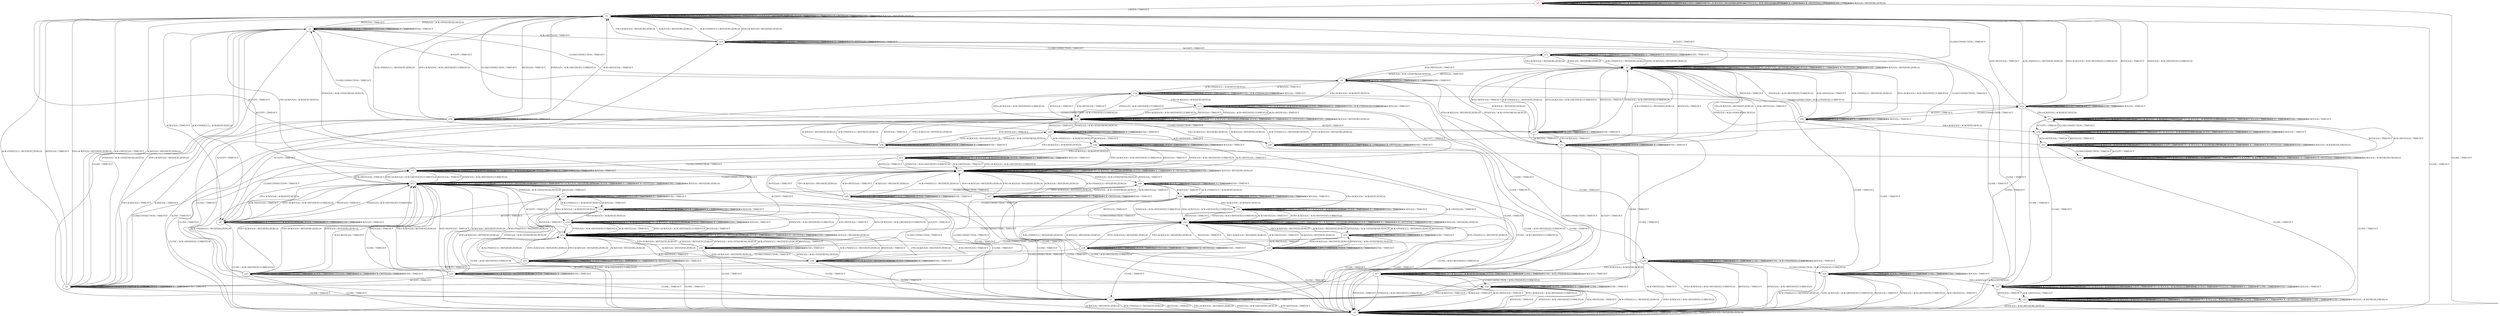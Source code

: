 digraph G {
label=""
s0  [color="red"]
s1
s2
s3
s4
s5
s6
s7
s8
s9
s10
s11
s12
s13
s14
s15
s16
s17
s18
s19
s20
s21
s22
s23
s24
s25
s26
s27
s28
s29
s30
s31
s32
s33
s34
s35
s36
s37
s38
s39
s40
s41
s42
s43
s44
s45
s46
s47
s48
s49
s50
s51
s52
s53
s54
s0  [label="s0"];
s0 -> s0 [label="CLOSECONNECTION / TIMEOUT"]
s0 -> s0 [label="ACK+PSH(V,V,1) / RST(ZERO,ZERO,0)"]
s0 -> s0 [label="SYN+ACK(V,V,0) / RST(ZERO,ZERO,0)"]
s0 -> s0 [label="RST(V,V,0) / TIMEOUT"]
s0 -> s0 [label="ACCEPT / TIMEOUT"]
s0 -> s0 [label="FIN+ACK(V,V,0) / RST(ZERO,ZERO,0)"]
s0 -> s1 [label="LISTEN / TIMEOUT"]
s0 -> s0 [label="SYN(V,V,0) / ACK+RST(ZERO,NEXT,0)"]
s0 -> s0 [label="RCV / TIMEOUT"]
s0 -> s0 [label="ACK+RST(V,V,0) / TIMEOUT"]
s0 -> s2 [label="CLOSE / TIMEOUT"]
s0 -> s0 [label="SEND / TIMEOUT"]
s0 -> s0 [label="ACK(V,V,0) / RST(ZERO,ZERO,0)"]
s1  [label="s1"];
s1 -> s1 [label="CLOSECONNECTION / TIMEOUT"]
s1 -> s1 [label="ACK+PSH(V,V,1) / RST(ZERO,ZERO,0)"]
s1 -> s1 [label="SYN+ACK(V,V,0) / RST(ZERO,ZERO,0)"]
s1 -> s1 [label="RST(V,V,0) / TIMEOUT"]
s1 -> s4 [label="ACCEPT / TIMEOUT"]
s1 -> s1 [label="FIN+ACK(V,V,0) / RST(ZERO,ZERO,0)"]
s1 -> s1 [label="LISTEN / TIMEOUT"]
s1 -> s3 [label="SYN(V,V,0) / ACK+SYN(FRESH,NEXT,0)"]
s1 -> s1 [label="RCV / TIMEOUT"]
s1 -> s1 [label="ACK+RST(V,V,0) / TIMEOUT"]
s1 -> s2 [label="CLOSE / TIMEOUT"]
s1 -> s1 [label="SEND / TIMEOUT"]
s1 -> s1 [label="ACK(V,V,0) / RST(ZERO,ZERO,0)"]
s2  [label="s2"];
s2 -> s2 [label="CLOSECONNECTION / TIMEOUT"]
s2 -> s2 [label="ACK+PSH(V,V,1) / RST(ZERO,ZERO,0)"]
s2 -> s2 [label="SYN+ACK(V,V,0) / RST(ZERO,ZERO,0)"]
s2 -> s2 [label="RST(V,V,0) / TIMEOUT"]
s2 -> s2 [label="ACCEPT / TIMEOUT"]
s2 -> s2 [label="FIN+ACK(V,V,0) / RST(ZERO,ZERO,0)"]
s2 -> s2 [label="LISTEN / TIMEOUT"]
s2 -> s2 [label="SYN(V,V,0) / ACK+RST(ZERO,NEXT,0)"]
s2 -> s2 [label="RCV / TIMEOUT"]
s2 -> s2 [label="ACK+RST(V,V,0) / TIMEOUT"]
s2 -> s2 [label="CLOSE / TIMEOUT"]
s2 -> s2 [label="SEND / TIMEOUT"]
s2 -> s2 [label="ACK(V,V,0) / RST(ZERO,ZERO,0)"]
s3  [label="s3"];
s3 -> s3 [label="CLOSECONNECTION / TIMEOUT"]
s3 -> s8 [label="ACK+PSH(V,V,1) / ACK(NEXT,NEXT,0)"]
s3 -> s6 [label="SYN+ACK(V,V,0) / RST(NEXT,ZERO,0)"]
s3 -> s1 [label="RST(V,V,0) / TIMEOUT"]
s3 -> s9 [label="ACCEPT / TIMEOUT"]
s3 -> s7 [label="FIN+ACK(V,V,0) / ACK(NEXT,NEXT,0)"]
s3 -> s3 [label="LISTEN / TIMEOUT"]
s3 -> s3 [label="SYN(V,V,0) / TIMEOUT"]
s3 -> s3 [label="RCV / TIMEOUT"]
s3 -> s10 [label="ACK+RST(V,V,0) / TIMEOUT"]
s3 -> s5 [label="CLOSE / TIMEOUT"]
s3 -> s3 [label="SEND / TIMEOUT"]
s3 -> s8 [label="ACK(V,V,0) / TIMEOUT"]
s4  [label="s4"];
s4 -> s1 [label="CLOSECONNECTION / TIMEOUT"]
s4 -> s4 [label="ACK+PSH(V,V,1) / RST(ZERO,ZERO,0)"]
s4 -> s4 [label="SYN+ACK(V,V,0) / RST(ZERO,ZERO,0)"]
s4 -> s4 [label="RST(V,V,0) / TIMEOUT"]
s4 -> s4 [label="ACCEPT / TIMEOUT"]
s4 -> s4 [label="FIN+ACK(V,V,0) / RST(ZERO,ZERO,0)"]
s4 -> s4 [label="LISTEN / TIMEOUT"]
s4 -> s9 [label="SYN(V,V,0) / ACK+SYN(FRESH,NEXT,0)"]
s4 -> s4 [label="RCV / TIMEOUT"]
s4 -> s4 [label="ACK+RST(V,V,0) / TIMEOUT"]
s4 -> s2 [label="CLOSE / TIMEOUT"]
s4 -> s4 [label="SEND / TIMEOUT"]
s4 -> s4 [label="ACK(V,V,0) / RST(ZERO,ZERO,0)"]
s5  [label="s5"];
s5 -> s5 [label="CLOSECONNECTION / TIMEOUT"]
s5 -> s2 [label="ACK+PSH(V,V,1) / RST(NEXT,ZERO,0)"]
s5 -> s5 [label="SYN+ACK(V,V,0) / RST(NEXT,ZERO,0)"]
s5 -> s2 [label="RST(V,V,0) / TIMEOUT"]
s5 -> s5 [label="ACCEPT / TIMEOUT"]
s5 -> s2 [label="FIN+ACK(V,V,0) / RST(NEXT,ZERO,0)"]
s5 -> s5 [label="LISTEN / TIMEOUT"]
s5 -> s2 [label="SYN(V,V,0) / ACK+RST(ZERO,NEXT,0)"]
s5 -> s5 [label="RCV / TIMEOUT"]
s5 -> s2 [label="ACK+RST(V,V,0) / TIMEOUT"]
s5 -> s5 [label="CLOSE / TIMEOUT"]
s5 -> s5 [label="SEND / TIMEOUT"]
s5 -> s2 [label="ACK(V,V,0) / RST(NEXT,ZERO,0)"]
s6  [label="s6"];
s6 -> s6 [label="CLOSECONNECTION / TIMEOUT"]
s6 -> s1 [label="ACK+PSH(V,V,1) / RST(NEXT,ZERO,0)"]
s6 -> s6 [label="SYN+ACK(V,V,0) / RST(NEXT,ZERO,0)"]
s6 -> s1 [label="RST(V,V,0) / TIMEOUT"]
s6 -> s11 [label="ACCEPT / TIMEOUT"]
s6 -> s1 [label="FIN+ACK(V,V,0) / RST(NEXT,ZERO,0)"]
s6 -> s6 [label="LISTEN / TIMEOUT"]
s6 -> s3 [label="SYN(V,V,0) / ACK+SYN(FRESH,NEXT,0)"]
s6 -> s6 [label="RCV / TIMEOUT"]
s6 -> s1 [label="ACK+RST(V,V,0) / TIMEOUT"]
s6 -> s5 [label="CLOSE / TIMEOUT"]
s6 -> s6 [label="SEND / TIMEOUT"]
s6 -> s1 [label="ACK(V,V,0) / RST(NEXT,ZERO,0)"]
s7  [label="s7"];
s7 -> s7 [label="CLOSECONNECTION / TIMEOUT"]
s7 -> s7 [label="ACK+PSH(V,V,1) / ACK(NEXT,NEXT,0)"]
s7 -> s12 [label="SYN+ACK(V,V,0) / ACK+RST(NEXT,CURRENT,0)"]
s7 -> s12 [label="RST(V,V,0) / TIMEOUT"]
s7 -> s13 [label="ACCEPT / TIMEOUT"]
s7 -> s7 [label="FIN+ACK(V,V,0) / ACK(NEXT,NEXT,0)"]
s7 -> s7 [label="LISTEN / TIMEOUT"]
s7 -> s12 [label="SYN(V,V,0) / ACK+RST(NEXT,CURRENT,0)"]
s7 -> s7 [label="RCV / TIMEOUT"]
s7 -> s12 [label="ACK+RST(V,V,0) / TIMEOUT"]
s7 -> s2 [label="CLOSE / ACK+RST(NEXT,CURRENT,0)"]
s7 -> s7 [label="SEND / TIMEOUT"]
s7 -> s7 [label="ACK(V,V,0) / TIMEOUT"]
s8  [label="s8"];
s8 -> s8 [label="CLOSECONNECTION / TIMEOUT"]
s8 -> s8 [label="ACK+PSH(V,V,1) / ACK(NEXT,NEXT,0)"]
s8 -> s12 [label="SYN+ACK(V,V,0) / ACK+RST(NEXT,CURRENT,0)"]
s8 -> s12 [label="RST(V,V,0) / TIMEOUT"]
s8 -> s14 [label="ACCEPT / TIMEOUT"]
s8 -> s7 [label="FIN+ACK(V,V,0) / ACK(NEXT,NEXT,0)"]
s8 -> s8 [label="LISTEN / TIMEOUT"]
s8 -> s12 [label="SYN(V,V,0) / ACK+RST(NEXT,CURRENT,0)"]
s8 -> s8 [label="RCV / TIMEOUT"]
s8 -> s12 [label="ACK+RST(V,V,0) / TIMEOUT"]
s8 -> s2 [label="CLOSE / ACK+RST(NEXT,CURRENT,0)"]
s8 -> s8 [label="SEND / TIMEOUT"]
s8 -> s8 [label="ACK(V,V,0) / TIMEOUT"]
s9  [label="s9"];
s9 -> s3 [label="CLOSECONNECTION / TIMEOUT"]
s9 -> s14 [label="ACK+PSH(V,V,1) / ACK(NEXT,NEXT,0)"]
s9 -> s11 [label="SYN+ACK(V,V,0) / RST(NEXT,ZERO,0)"]
s9 -> s4 [label="RST(V,V,0) / TIMEOUT"]
s9 -> s9 [label="ACCEPT / TIMEOUT"]
s9 -> s13 [label="FIN+ACK(V,V,0) / ACK(NEXT,NEXT,0)"]
s9 -> s9 [label="LISTEN / TIMEOUT"]
s9 -> s9 [label="SYN(V,V,0) / TIMEOUT"]
s9 -> s9 [label="RCV / TIMEOUT"]
s9 -> s15 [label="ACK+RST(V,V,0) / TIMEOUT"]
s9 -> s5 [label="CLOSE / TIMEOUT"]
s9 -> s9 [label="SEND / TIMEOUT"]
s9 -> s14 [label="ACK(V,V,0) / TIMEOUT"]
s10  [label="s10"];
s10 -> s10 [label="CLOSECONNECTION / TIMEOUT"]
s10 -> s1 [label="ACK+PSH(V,V,1) / RST(ZERO,ZERO,0)"]
s10 -> s1 [label="SYN+ACK(V,V,0) / RST(ZERO,ZERO,0)"]
s10 -> s10 [label="RST(V,V,0) / TIMEOUT"]
s10 -> s15 [label="ACCEPT / TIMEOUT"]
s10 -> s1 [label="FIN+ACK(V,V,0) / RST(ZERO,ZERO,0)"]
s10 -> s10 [label="LISTEN / TIMEOUT"]
s10 -> s10 [label="SYN(V,V,0) / TIMEOUT"]
s10 -> s10 [label="RCV / TIMEOUT"]
s10 -> s10 [label="ACK+RST(V,V,0) / TIMEOUT"]
s10 -> s2 [label="CLOSE / TIMEOUT"]
s10 -> s10 [label="SEND / TIMEOUT"]
s10 -> s1 [label="ACK(V,V,0) / RST(ZERO,ZERO,0)"]
s11  [label="s11"];
s11 -> s6 [label="CLOSECONNECTION / TIMEOUT"]
s11 -> s4 [label="ACK+PSH(V,V,1) / RST(NEXT,ZERO,0)"]
s11 -> s11 [label="SYN+ACK(V,V,0) / RST(NEXT,ZERO,0)"]
s11 -> s4 [label="RST(V,V,0) / TIMEOUT"]
s11 -> s11 [label="ACCEPT / TIMEOUT"]
s11 -> s4 [label="FIN+ACK(V,V,0) / RST(NEXT,ZERO,0)"]
s11 -> s11 [label="LISTEN / TIMEOUT"]
s11 -> s9 [label="SYN(V,V,0) / ACK+SYN(FRESH,NEXT,0)"]
s11 -> s11 [label="RCV / TIMEOUT"]
s11 -> s4 [label="ACK+RST(V,V,0) / TIMEOUT"]
s11 -> s5 [label="CLOSE / TIMEOUT"]
s11 -> s11 [label="SEND / TIMEOUT"]
s11 -> s4 [label="ACK(V,V,0) / RST(NEXT,ZERO,0)"]
s12  [label="s12"];
s12 -> s12 [label="CLOSECONNECTION / TIMEOUT"]
s12 -> s12 [label="ACK+PSH(V,V,1) / RST(ZERO,ZERO,0)"]
s12 -> s12 [label="SYN+ACK(V,V,0) / RST(ZERO,ZERO,0)"]
s12 -> s12 [label="RST(V,V,0) / TIMEOUT"]
s12 -> s1 [label="ACCEPT / TIMEOUT"]
s12 -> s12 [label="FIN+ACK(V,V,0) / RST(ZERO,ZERO,0)"]
s12 -> s12 [label="LISTEN / TIMEOUT"]
s12 -> s16 [label="SYN(V,V,0) / ACK+SYN(FRESH,NEXT,0)"]
s12 -> s12 [label="RCV / TIMEOUT"]
s12 -> s12 [label="ACK+RST(V,V,0) / TIMEOUT"]
s12 -> s2 [label="CLOSE / TIMEOUT"]
s12 -> s12 [label="SEND / TIMEOUT"]
s12 -> s12 [label="ACK(V,V,0) / RST(ZERO,ZERO,0)"]
s13  [label="s13"];
s13 -> s18 [label="CLOSECONNECTION / ACK+FIN(NEXT,CURRENT,0)"]
s13 -> s13 [label="ACK+PSH(V,V,1) / ACK(NEXT,NEXT,0)"]
s13 -> s19 [label="SYN+ACK(V,V,0) / ACK+RST(NEXT,CURRENT,0)"]
s13 -> s19 [label="RST(V,V,0) / TIMEOUT"]
s13 -> s13 [label="ACCEPT / TIMEOUT"]
s13 -> s13 [label="FIN+ACK(V,V,0) / ACK(NEXT,NEXT,0)"]
s13 -> s13 [label="LISTEN / TIMEOUT"]
s13 -> s19 [label="SYN(V,V,0) / ACK+RST(NEXT,CURRENT,0)"]
s13 -> s13 [label="RCV / TIMEOUT"]
s13 -> s19 [label="ACK+RST(V,V,0) / TIMEOUT"]
s13 -> s17 [label="CLOSE / TIMEOUT"]
s13 -> s13 [label="SEND / ACK+PSH(NEXT,CURRENT,1)"]
s13 -> s13 [label="ACK(V,V,0) / TIMEOUT"]
s14  [label="s14"];
s14 -> s21 [label="CLOSECONNECTION / ACK+FIN(NEXT,CURRENT,0)"]
s14 -> s14 [label="ACK+PSH(V,V,1) / ACK(NEXT,NEXT,0)"]
s14 -> s19 [label="SYN+ACK(V,V,0) / ACK+RST(NEXT,CURRENT,0)"]
s14 -> s19 [label="RST(V,V,0) / TIMEOUT"]
s14 -> s14 [label="ACCEPT / TIMEOUT"]
s14 -> s13 [label="FIN+ACK(V,V,0) / ACK(NEXT,NEXT,0)"]
s14 -> s14 [label="LISTEN / TIMEOUT"]
s14 -> s19 [label="SYN(V,V,0) / ACK+RST(NEXT,CURRENT,0)"]
s14 -> s14 [label="RCV / TIMEOUT"]
s14 -> s19 [label="ACK+RST(V,V,0) / TIMEOUT"]
s14 -> s20 [label="CLOSE / TIMEOUT"]
s14 -> s14 [label="SEND / ACK+PSH(NEXT,CURRENT,1)"]
s14 -> s14 [label="ACK(V,V,0) / TIMEOUT"]
s15  [label="s15"];
s15 -> s10 [label="CLOSECONNECTION / TIMEOUT"]
s15 -> s4 [label="ACK+PSH(V,V,1) / RST(ZERO,ZERO,0)"]
s15 -> s4 [label="SYN+ACK(V,V,0) / RST(ZERO,ZERO,0)"]
s15 -> s15 [label="RST(V,V,0) / TIMEOUT"]
s15 -> s15 [label="ACCEPT / TIMEOUT"]
s15 -> s4 [label="FIN+ACK(V,V,0) / RST(ZERO,ZERO,0)"]
s15 -> s15 [label="LISTEN / TIMEOUT"]
s15 -> s15 [label="SYN(V,V,0) / TIMEOUT"]
s15 -> s15 [label="RCV / TIMEOUT"]
s15 -> s15 [label="ACK+RST(V,V,0) / TIMEOUT"]
s15 -> s2 [label="CLOSE / TIMEOUT"]
s15 -> s15 [label="SEND / TIMEOUT"]
s15 -> s4 [label="ACK(V,V,0) / RST(ZERO,ZERO,0)"]
s16  [label="s16"];
s16 -> s16 [label="CLOSECONNECTION / TIMEOUT"]
s16 -> s23 [label="ACK+PSH(V,V,1) / ACK(NEXT,NEXT,0)"]
s16 -> s22 [label="SYN+ACK(V,V,0) / RST(NEXT,ZERO,0)"]
s16 -> s12 [label="RST(V,V,0) / TIMEOUT"]
s16 -> s3 [label="ACCEPT / TIMEOUT"]
s16 -> s24 [label="FIN+ACK(V,V,0) / ACK(NEXT,NEXT,0)"]
s16 -> s16 [label="LISTEN / TIMEOUT"]
s16 -> s16 [label="SYN(V,V,0) / TIMEOUT"]
s16 -> s16 [label="RCV / TIMEOUT"]
s16 -> s25 [label="ACK+RST(V,V,0) / TIMEOUT"]
s16 -> s5 [label="CLOSE / TIMEOUT"]
s16 -> s16 [label="SEND / TIMEOUT"]
s16 -> s23 [label="ACK(V,V,0) / TIMEOUT"]
s17  [label="s17"];
s17 -> s26 [label="CLOSECONNECTION / ACK+FIN(NEXT,CURRENT,0)"]
s17 -> s17 [label="ACK+PSH(V,V,1) / ACK(NEXT,NEXT,0)"]
s17 -> s2 [label="SYN+ACK(V,V,0) / ACK+RST(NEXT,CURRENT,0)"]
s17 -> s2 [label="RST(V,V,0) / TIMEOUT"]
s17 -> s17 [label="ACCEPT / TIMEOUT"]
s17 -> s17 [label="FIN+ACK(V,V,0) / ACK(NEXT,NEXT,0)"]
s17 -> s17 [label="LISTEN / TIMEOUT"]
s17 -> s2 [label="SYN(V,V,0) / ACK+RST(NEXT,CURRENT,0)"]
s17 -> s17 [label="RCV / TIMEOUT"]
s17 -> s2 [label="ACK+RST(V,V,0) / TIMEOUT"]
s17 -> s17 [label="CLOSE / TIMEOUT"]
s17 -> s17 [label="SEND / ACK+PSH(NEXT,CURRENT,1)"]
s17 -> s17 [label="ACK(V,V,0) / TIMEOUT"]
s18  [label="s18"];
s18 -> s18 [label="CLOSECONNECTION / TIMEOUT"]
s18 -> s1 [label="ACK+PSH(V,V,1) / RST(NEXT,ZERO,0)"]
s18 -> s1 [label="SYN+ACK(V,V,0) / ACK+RST(NEXT,CURRENT,0)"]
s18 -> s1 [label="RST(V,V,0) / TIMEOUT"]
s18 -> s27 [label="ACCEPT / TIMEOUT"]
s18 -> s6 [label="FIN+ACK(V,V,0) / TIMEOUT"]
s18 -> s18 [label="LISTEN / TIMEOUT"]
s18 -> s1 [label="SYN(V,V,0) / ACK+RST(NEXT,CURRENT,0)"]
s18 -> s18 [label="RCV / TIMEOUT"]
s18 -> s1 [label="ACK+RST(V,V,0) / TIMEOUT"]
s18 -> s26 [label="CLOSE / TIMEOUT"]
s18 -> s18 [label="SEND / TIMEOUT"]
s18 -> s6 [label="ACK(V,V,0) / TIMEOUT"]
s19  [label="s19"];
s19 -> s1 [label="CLOSECONNECTION / TIMEOUT"]
s19 -> s19 [label="ACK+PSH(V,V,1) / RST(ZERO,ZERO,0)"]
s19 -> s19 [label="SYN+ACK(V,V,0) / RST(ZERO,ZERO,0)"]
s19 -> s19 [label="RST(V,V,0) / TIMEOUT"]
s19 -> s19 [label="ACCEPT / TIMEOUT"]
s19 -> s19 [label="FIN+ACK(V,V,0) / RST(ZERO,ZERO,0)"]
s19 -> s19 [label="LISTEN / TIMEOUT"]
s19 -> s28 [label="SYN(V,V,0) / ACK+SYN(FRESH,NEXT,0)"]
s19 -> s19 [label="RCV / TIMEOUT"]
s19 -> s19 [label="ACK+RST(V,V,0) / TIMEOUT"]
s19 -> s2 [label="CLOSE / TIMEOUT"]
s19 -> s19 [label="SEND / TIMEOUT"]
s19 -> s19 [label="ACK(V,V,0) / RST(ZERO,ZERO,0)"]
s20  [label="s20"];
s20 -> s29 [label="CLOSECONNECTION / ACK+FIN(NEXT,CURRENT,0)"]
s20 -> s20 [label="ACK+PSH(V,V,1) / ACK(NEXT,NEXT,0)"]
s20 -> s2 [label="SYN+ACK(V,V,0) / ACK+RST(NEXT,CURRENT,0)"]
s20 -> s2 [label="RST(V,V,0) / TIMEOUT"]
s20 -> s20 [label="ACCEPT / TIMEOUT"]
s20 -> s17 [label="FIN+ACK(V,V,0) / ACK(NEXT,NEXT,0)"]
s20 -> s20 [label="LISTEN / TIMEOUT"]
s20 -> s2 [label="SYN(V,V,0) / ACK+RST(NEXT,CURRENT,0)"]
s20 -> s20 [label="RCV / TIMEOUT"]
s20 -> s2 [label="ACK+RST(V,V,0) / TIMEOUT"]
s20 -> s20 [label="CLOSE / TIMEOUT"]
s20 -> s20 [label="SEND / ACK+PSH(NEXT,CURRENT,1)"]
s20 -> s20 [label="ACK(V,V,0) / TIMEOUT"]
s21  [label="s21"];
s21 -> s21 [label="CLOSECONNECTION / TIMEOUT"]
s21 -> s1 [label="ACK+PSH(V,V,1) / RST(NEXT,ZERO,0)"]
s21 -> s1 [label="SYN+ACK(V,V,0) / ACK+RST(NEXT,CURRENT,0)"]
s21 -> s1 [label="RST(V,V,0) / TIMEOUT"]
s21 -> s30 [label="ACCEPT / TIMEOUT"]
s21 -> s31 [label="FIN+ACK(V,V,0) / ACK(NEXT,NEXT,0)"]
s21 -> s21 [label="LISTEN / TIMEOUT"]
s21 -> s1 [label="SYN(V,V,0) / ACK+RST(NEXT,CURRENT,0)"]
s21 -> s21 [label="RCV / TIMEOUT"]
s21 -> s1 [label="ACK+RST(V,V,0) / TIMEOUT"]
s21 -> s29 [label="CLOSE / TIMEOUT"]
s21 -> s21 [label="SEND / TIMEOUT"]
s21 -> s21 [label="ACK(V,V,0) / TIMEOUT"]
s22  [label="s22"];
s22 -> s22 [label="CLOSECONNECTION / TIMEOUT"]
s22 -> s12 [label="ACK+PSH(V,V,1) / RST(NEXT,ZERO,0)"]
s22 -> s22 [label="SYN+ACK(V,V,0) / RST(NEXT,ZERO,0)"]
s22 -> s12 [label="RST(V,V,0) / TIMEOUT"]
s22 -> s6 [label="ACCEPT / TIMEOUT"]
s22 -> s12 [label="FIN+ACK(V,V,0) / RST(NEXT,ZERO,0)"]
s22 -> s22 [label="LISTEN / TIMEOUT"]
s22 -> s16 [label="SYN(V,V,0) / ACK+SYN(FRESH,NEXT,0)"]
s22 -> s22 [label="RCV / TIMEOUT"]
s22 -> s12 [label="ACK+RST(V,V,0) / TIMEOUT"]
s22 -> s5 [label="CLOSE / TIMEOUT"]
s22 -> s22 [label="SEND / TIMEOUT"]
s22 -> s12 [label="ACK(V,V,0) / RST(NEXT,ZERO,0)"]
s23  [label="s23"];
s23 -> s23 [label="CLOSECONNECTION / TIMEOUT"]
s23 -> s23 [label="ACK+PSH(V,V,1) / ACK(NEXT,NEXT,0)"]
s23 -> s32 [label="SYN+ACK(V,V,0) / ACK+RST(NEXT,CURRENT,0)"]
s23 -> s32 [label="RST(V,V,0) / TIMEOUT"]
s23 -> s8 [label="ACCEPT / TIMEOUT"]
s23 -> s24 [label="FIN+ACK(V,V,0) / ACK(NEXT,NEXT,0)"]
s23 -> s23 [label="LISTEN / TIMEOUT"]
s23 -> s32 [label="SYN(V,V,0) / ACK+RST(NEXT,CURRENT,0)"]
s23 -> s23 [label="RCV / TIMEOUT"]
s23 -> s32 [label="ACK+RST(V,V,0) / TIMEOUT"]
s23 -> s2 [label="CLOSE / ACK+RST(NEXT,CURRENT,0)"]
s23 -> s23 [label="SEND / TIMEOUT"]
s23 -> s23 [label="ACK(V,V,0) / TIMEOUT"]
s24  [label="s24"];
s24 -> s24 [label="CLOSECONNECTION / TIMEOUT"]
s24 -> s24 [label="ACK+PSH(V,V,1) / ACK(NEXT,NEXT,0)"]
s24 -> s32 [label="SYN+ACK(V,V,0) / ACK+RST(NEXT,CURRENT,0)"]
s24 -> s32 [label="RST(V,V,0) / TIMEOUT"]
s24 -> s7 [label="ACCEPT / TIMEOUT"]
s24 -> s24 [label="FIN+ACK(V,V,0) / ACK(NEXT,NEXT,0)"]
s24 -> s24 [label="LISTEN / TIMEOUT"]
s24 -> s32 [label="SYN(V,V,0) / ACK+RST(NEXT,CURRENT,0)"]
s24 -> s24 [label="RCV / TIMEOUT"]
s24 -> s32 [label="ACK+RST(V,V,0) / TIMEOUT"]
s24 -> s2 [label="CLOSE / ACK+RST(NEXT,CURRENT,0)"]
s24 -> s24 [label="SEND / TIMEOUT"]
s24 -> s24 [label="ACK(V,V,0) / TIMEOUT"]
s25  [label="s25"];
s25 -> s25 [label="CLOSECONNECTION / TIMEOUT"]
s25 -> s12 [label="ACK+PSH(V,V,1) / RST(ZERO,ZERO,0)"]
s25 -> s12 [label="SYN+ACK(V,V,0) / RST(ZERO,ZERO,0)"]
s25 -> s25 [label="RST(V,V,0) / TIMEOUT"]
s25 -> s10 [label="ACCEPT / TIMEOUT"]
s25 -> s12 [label="FIN+ACK(V,V,0) / RST(ZERO,ZERO,0)"]
s25 -> s25 [label="LISTEN / TIMEOUT"]
s25 -> s25 [label="SYN(V,V,0) / TIMEOUT"]
s25 -> s25 [label="RCV / TIMEOUT"]
s25 -> s25 [label="ACK+RST(V,V,0) / TIMEOUT"]
s25 -> s2 [label="CLOSE / TIMEOUT"]
s25 -> s25 [label="SEND / TIMEOUT"]
s25 -> s12 [label="ACK(V,V,0) / RST(ZERO,ZERO,0)"]
s26  [label="s26"];
s26 -> s26 [label="CLOSECONNECTION / TIMEOUT"]
s26 -> s2 [label="ACK+PSH(V,V,1) / RST(NEXT,ZERO,0)"]
s26 -> s2 [label="SYN+ACK(V,V,0) / ACK+RST(NEXT,CURRENT,0)"]
s26 -> s2 [label="RST(V,V,0) / TIMEOUT"]
s26 -> s26 [label="ACCEPT / TIMEOUT"]
s26 -> s5 [label="FIN+ACK(V,V,0) / TIMEOUT"]
s26 -> s26 [label="LISTEN / TIMEOUT"]
s26 -> s2 [label="SYN(V,V,0) / ACK+RST(NEXT,CURRENT,0)"]
s26 -> s26 [label="RCV / TIMEOUT"]
s26 -> s2 [label="ACK+RST(V,V,0) / TIMEOUT"]
s26 -> s26 [label="CLOSE / TIMEOUT"]
s26 -> s26 [label="SEND / TIMEOUT"]
s26 -> s5 [label="ACK(V,V,0) / TIMEOUT"]
s27  [label="s27"];
s27 -> s18 [label="CLOSECONNECTION / TIMEOUT"]
s27 -> s4 [label="ACK+PSH(V,V,1) / RST(NEXT,ZERO,0)"]
s27 -> s4 [label="SYN+ACK(V,V,0) / ACK+RST(NEXT,CURRENT,0)"]
s27 -> s4 [label="RST(V,V,0) / TIMEOUT"]
s27 -> s27 [label="ACCEPT / TIMEOUT"]
s27 -> s11 [label="FIN+ACK(V,V,0) / TIMEOUT"]
s27 -> s27 [label="LISTEN / TIMEOUT"]
s27 -> s4 [label="SYN(V,V,0) / ACK+RST(NEXT,CURRENT,0)"]
s27 -> s27 [label="RCV / TIMEOUT"]
s27 -> s4 [label="ACK+RST(V,V,0) / TIMEOUT"]
s27 -> s26 [label="CLOSE / TIMEOUT"]
s27 -> s27 [label="SEND / TIMEOUT"]
s27 -> s11 [label="ACK(V,V,0) / TIMEOUT"]
s28  [label="s28"];
s28 -> s3 [label="CLOSECONNECTION / TIMEOUT"]
s28 -> s34 [label="ACK+PSH(V,V,1) / ACK(NEXT,NEXT,0)"]
s28 -> s36 [label="SYN+ACK(V,V,0) / RST(NEXT,ZERO,0)"]
s28 -> s19 [label="RST(V,V,0) / TIMEOUT"]
s28 -> s28 [label="ACCEPT / TIMEOUT"]
s28 -> s33 [label="FIN+ACK(V,V,0) / ACK(NEXT,NEXT,0)"]
s28 -> s28 [label="LISTEN / TIMEOUT"]
s28 -> s28 [label="SYN(V,V,0) / TIMEOUT"]
s28 -> s28 [label="RCV / TIMEOUT"]
s28 -> s35 [label="ACK+RST(V,V,0) / TIMEOUT"]
s28 -> s5 [label="CLOSE / TIMEOUT"]
s28 -> s28 [label="SEND / TIMEOUT"]
s28 -> s34 [label="ACK(V,V,0) / TIMEOUT"]
s29  [label="s29"];
s29 -> s29 [label="CLOSECONNECTION / TIMEOUT"]
s29 -> s2 [label="ACK+PSH(V,V,1) / RST(NEXT,ZERO,0)"]
s29 -> s2 [label="SYN+ACK(V,V,0) / ACK+RST(NEXT,CURRENT,0)"]
s29 -> s2 [label="RST(V,V,0) / TIMEOUT"]
s29 -> s29 [label="ACCEPT / TIMEOUT"]
s29 -> s37 [label="FIN+ACK(V,V,0) / ACK(NEXT,NEXT,0)"]
s29 -> s29 [label="LISTEN / TIMEOUT"]
s29 -> s2 [label="SYN(V,V,0) / ACK+RST(NEXT,CURRENT,0)"]
s29 -> s29 [label="RCV / TIMEOUT"]
s29 -> s2 [label="ACK+RST(V,V,0) / TIMEOUT"]
s29 -> s29 [label="CLOSE / TIMEOUT"]
s29 -> s29 [label="SEND / TIMEOUT"]
s29 -> s29 [label="ACK(V,V,0) / TIMEOUT"]
s30  [label="s30"];
s30 -> s21 [label="CLOSECONNECTION / TIMEOUT"]
s30 -> s4 [label="ACK+PSH(V,V,1) / RST(NEXT,ZERO,0)"]
s30 -> s4 [label="SYN+ACK(V,V,0) / ACK+RST(NEXT,CURRENT,0)"]
s30 -> s4 [label="RST(V,V,0) / TIMEOUT"]
s30 -> s30 [label="ACCEPT / TIMEOUT"]
s30 -> s38 [label="FIN+ACK(V,V,0) / ACK(NEXT,NEXT,0)"]
s30 -> s30 [label="LISTEN / TIMEOUT"]
s30 -> s4 [label="SYN(V,V,0) / ACK+RST(NEXT,CURRENT,0)"]
s30 -> s30 [label="RCV / TIMEOUT"]
s30 -> s4 [label="ACK+RST(V,V,0) / TIMEOUT"]
s30 -> s29 [label="CLOSE / TIMEOUT"]
s30 -> s30 [label="SEND / TIMEOUT"]
s30 -> s30 [label="ACK(V,V,0) / TIMEOUT"]
s31  [label="s31"];
s31 -> s31 [label="CLOSECONNECTION / TIMEOUT"]
s31 -> s31 [label="ACK+PSH(V,V,1) / ACK(NEXT,CURRENT,0)"]
s31 -> s31 [label="SYN+ACK(V,V,0) / ACK(NEXT,CURRENT,0)"]
s31 -> s39 [label="RST(V,V,0) / TIMEOUT"]
s31 -> s38 [label="ACCEPT / TIMEOUT"]
s31 -> s31 [label="FIN+ACK(V,V,0) / ACK(NEXT,CURRENT,0)"]
s31 -> s31 [label="LISTEN / TIMEOUT"]
s31 -> s31 [label="SYN(V,V,0) / TIMEOUT"]
s31 -> s31 [label="RCV / TIMEOUT"]
s31 -> s39 [label="ACK+RST(V,V,0) / TIMEOUT"]
s31 -> s37 [label="CLOSE / TIMEOUT"]
s31 -> s31 [label="SEND / TIMEOUT"]
s31 -> s31 [label="ACK(V,V,0) / TIMEOUT"]
s32  [label="s32"];
s32 -> s32 [label="CLOSECONNECTION / TIMEOUT"]
s32 -> s32 [label="ACK+PSH(V,V,1) / RST(ZERO,ZERO,0)"]
s32 -> s32 [label="SYN+ACK(V,V,0) / RST(ZERO,ZERO,0)"]
s32 -> s32 [label="RST(V,V,0) / TIMEOUT"]
s32 -> s12 [label="ACCEPT / TIMEOUT"]
s32 -> s32 [label="FIN+ACK(V,V,0) / RST(ZERO,ZERO,0)"]
s32 -> s32 [label="LISTEN / TIMEOUT"]
s32 -> s40 [label="SYN(V,V,0) / ACK+SYN(FRESH,NEXT,0)"]
s32 -> s32 [label="RCV / TIMEOUT"]
s32 -> s32 [label="ACK+RST(V,V,0) / TIMEOUT"]
s32 -> s2 [label="CLOSE / TIMEOUT"]
s32 -> s32 [label="SEND / TIMEOUT"]
s32 -> s32 [label="ACK(V,V,0) / RST(ZERO,ZERO,0)"]
s33  [label="s33"];
s33 -> s7 [label="CLOSECONNECTION / TIMEOUT"]
s33 -> s33 [label="ACK+PSH(V,V,1) / ACK(NEXT,NEXT,0)"]
s33 -> s41 [label="SYN+ACK(V,V,0) / ACK+RST(NEXT,CURRENT,0)"]
s33 -> s41 [label="RST(V,V,0) / TIMEOUT"]
s33 -> s33 [label="ACCEPT / TIMEOUT"]
s33 -> s33 [label="FIN+ACK(V,V,0) / ACK(NEXT,NEXT,0)"]
s33 -> s33 [label="LISTEN / TIMEOUT"]
s33 -> s41 [label="SYN(V,V,0) / ACK+RST(NEXT,CURRENT,0)"]
s33 -> s33 [label="RCV / TIMEOUT"]
s33 -> s41 [label="ACK+RST(V,V,0) / TIMEOUT"]
s33 -> s2 [label="CLOSE / ACK+RST(NEXT,CURRENT,0)"]
s33 -> s33 [label="SEND / TIMEOUT"]
s33 -> s33 [label="ACK(V,V,0) / TIMEOUT"]
s34  [label="s34"];
s34 -> s8 [label="CLOSECONNECTION / TIMEOUT"]
s34 -> s34 [label="ACK+PSH(V,V,1) / ACK(NEXT,NEXT,0)"]
s34 -> s41 [label="SYN+ACK(V,V,0) / ACK+RST(NEXT,CURRENT,0)"]
s34 -> s41 [label="RST(V,V,0) / TIMEOUT"]
s34 -> s34 [label="ACCEPT / TIMEOUT"]
s34 -> s33 [label="FIN+ACK(V,V,0) / ACK(NEXT,NEXT,0)"]
s34 -> s34 [label="LISTEN / TIMEOUT"]
s34 -> s41 [label="SYN(V,V,0) / ACK+RST(NEXT,CURRENT,0)"]
s34 -> s34 [label="RCV / TIMEOUT"]
s34 -> s41 [label="ACK+RST(V,V,0) / TIMEOUT"]
s34 -> s2 [label="CLOSE / ACK+RST(NEXT,CURRENT,0)"]
s34 -> s34 [label="SEND / TIMEOUT"]
s34 -> s34 [label="ACK(V,V,0) / TIMEOUT"]
s35  [label="s35"];
s35 -> s10 [label="CLOSECONNECTION / TIMEOUT"]
s35 -> s19 [label="ACK+PSH(V,V,1) / RST(ZERO,ZERO,0)"]
s35 -> s19 [label="SYN+ACK(V,V,0) / RST(ZERO,ZERO,0)"]
s35 -> s35 [label="RST(V,V,0) / TIMEOUT"]
s35 -> s35 [label="ACCEPT / TIMEOUT"]
s35 -> s19 [label="FIN+ACK(V,V,0) / RST(ZERO,ZERO,0)"]
s35 -> s35 [label="LISTEN / TIMEOUT"]
s35 -> s35 [label="SYN(V,V,0) / TIMEOUT"]
s35 -> s35 [label="RCV / TIMEOUT"]
s35 -> s35 [label="ACK+RST(V,V,0) / TIMEOUT"]
s35 -> s2 [label="CLOSE / TIMEOUT"]
s35 -> s35 [label="SEND / TIMEOUT"]
s35 -> s19 [label="ACK(V,V,0) / RST(ZERO,ZERO,0)"]
s36  [label="s36"];
s36 -> s6 [label="CLOSECONNECTION / TIMEOUT"]
s36 -> s19 [label="ACK+PSH(V,V,1) / RST(NEXT,ZERO,0)"]
s36 -> s36 [label="SYN+ACK(V,V,0) / RST(NEXT,ZERO,0)"]
s36 -> s19 [label="RST(V,V,0) / TIMEOUT"]
s36 -> s36 [label="ACCEPT / TIMEOUT"]
s36 -> s19 [label="FIN+ACK(V,V,0) / RST(NEXT,ZERO,0)"]
s36 -> s36 [label="LISTEN / TIMEOUT"]
s36 -> s28 [label="SYN(V,V,0) / ACK+SYN(FRESH,NEXT,0)"]
s36 -> s36 [label="RCV / TIMEOUT"]
s36 -> s19 [label="ACK+RST(V,V,0) / TIMEOUT"]
s36 -> s5 [label="CLOSE / TIMEOUT"]
s36 -> s36 [label="SEND / TIMEOUT"]
s36 -> s19 [label="ACK(V,V,0) / RST(NEXT,ZERO,0)"]
s37  [label="s37"];
s37 -> s37 [label="CLOSECONNECTION / TIMEOUT"]
s37 -> s37 [label="ACK+PSH(V,V,1) / ACK(NEXT,CURRENT,0)"]
s37 -> s37 [label="SYN+ACK(V,V,0) / ACK(NEXT,CURRENT,0)"]
s37 -> s42 [label="RST(V,V,0) / TIMEOUT"]
s37 -> s37 [label="ACCEPT / TIMEOUT"]
s37 -> s37 [label="FIN+ACK(V,V,0) / ACK(NEXT,CURRENT,0)"]
s37 -> s37 [label="LISTEN / TIMEOUT"]
s37 -> s37 [label="SYN(V,V,0) / TIMEOUT"]
s37 -> s37 [label="RCV / TIMEOUT"]
s37 -> s42 [label="ACK+RST(V,V,0) / TIMEOUT"]
s37 -> s37 [label="CLOSE / TIMEOUT"]
s37 -> s37 [label="SEND / TIMEOUT"]
s37 -> s37 [label="ACK(V,V,0) / TIMEOUT"]
s38  [label="s38"];
s38 -> s31 [label="CLOSECONNECTION / TIMEOUT"]
s38 -> s38 [label="ACK+PSH(V,V,1) / ACK(NEXT,CURRENT,0)"]
s38 -> s38 [label="SYN+ACK(V,V,0) / ACK(NEXT,CURRENT,0)"]
s38 -> s43 [label="RST(V,V,0) / TIMEOUT"]
s38 -> s38 [label="ACCEPT / TIMEOUT"]
s38 -> s38 [label="FIN+ACK(V,V,0) / ACK(NEXT,CURRENT,0)"]
s38 -> s38 [label="LISTEN / TIMEOUT"]
s38 -> s38 [label="SYN(V,V,0) / TIMEOUT"]
s38 -> s38 [label="RCV / TIMEOUT"]
s38 -> s43 [label="ACK+RST(V,V,0) / TIMEOUT"]
s38 -> s37 [label="CLOSE / TIMEOUT"]
s38 -> s38 [label="SEND / TIMEOUT"]
s38 -> s38 [label="ACK(V,V,0) / TIMEOUT"]
s39  [label="s39"];
s39 -> s39 [label="CLOSECONNECTION / TIMEOUT"]
s39 -> s39 [label="ACK+PSH(V,V,1) / ACK(FRESH,FRESH,0)"]
s39 -> s39 [label="SYN+ACK(V,V,0) / ACK(FRESH,FRESH,0)"]
s39 -> s39 [label="RST(V,V,0) / TIMEOUT"]
s39 -> s43 [label="ACCEPT / TIMEOUT"]
s39 -> s39 [label="FIN+ACK(V,V,0) / ACK(FRESH,FRESH,0)"]
s39 -> s39 [label="LISTEN / TIMEOUT"]
s39 -> s3 [label="SYN(V,V,0) / ACK+SYN(FRESH,NEXT,0)"]
s39 -> s39 [label="RCV / TIMEOUT"]
s39 -> s39 [label="ACK+RST(V,V,0) / TIMEOUT"]
s39 -> s42 [label="CLOSE / TIMEOUT"]
s39 -> s39 [label="SEND / TIMEOUT"]
s39 -> s39 [label="ACK(V,V,0) / ACK(FRESH,FRESH,0)"]
s40  [label="s40"];
s40 -> s40 [label="CLOSECONNECTION / TIMEOUT"]
s40 -> s32 [label="ACK+PSH(V,V,1) / RST(NEXT,ZERO,0)"]
s40 -> s44 [label="SYN+ACK(V,V,0) / RST(NEXT,ZERO,0)"]
s40 -> s32 [label="RST(V,V,0) / TIMEOUT"]
s40 -> s16 [label="ACCEPT / TIMEOUT"]
s40 -> s32 [label="FIN+ACK(V,V,0) / RST(NEXT,ZERO,0)"]
s40 -> s40 [label="LISTEN / TIMEOUT"]
s40 -> s40 [label="SYN(V,V,0) / TIMEOUT"]
s40 -> s40 [label="RCV / TIMEOUT"]
s40 -> s45 [label="ACK+RST(V,V,0) / TIMEOUT"]
s40 -> s5 [label="CLOSE / TIMEOUT"]
s40 -> s40 [label="SEND / TIMEOUT"]
s40 -> s32 [label="ACK(V,V,0) / RST(NEXT,ZERO,0)"]
s41  [label="s41"];
s41 -> s12 [label="CLOSECONNECTION / TIMEOUT"]
s41 -> s41 [label="ACK+PSH(V,V,1) / RST(ZERO,ZERO,0)"]
s41 -> s41 [label="SYN+ACK(V,V,0) / RST(ZERO,ZERO,0)"]
s41 -> s41 [label="RST(V,V,0) / TIMEOUT"]
s41 -> s41 [label="ACCEPT / TIMEOUT"]
s41 -> s41 [label="FIN+ACK(V,V,0) / RST(ZERO,ZERO,0)"]
s41 -> s41 [label="LISTEN / TIMEOUT"]
s41 -> s46 [label="SYN(V,V,0) / ACK+SYN(FRESH,NEXT,0)"]
s41 -> s41 [label="RCV / TIMEOUT"]
s41 -> s41 [label="ACK+RST(V,V,0) / TIMEOUT"]
s41 -> s2 [label="CLOSE / TIMEOUT"]
s41 -> s41 [label="SEND / TIMEOUT"]
s41 -> s41 [label="ACK(V,V,0) / RST(ZERO,ZERO,0)"]
s42  [label="s42"];
s42 -> s42 [label="CLOSECONNECTION / TIMEOUT"]
s42 -> s42 [label="ACK+PSH(V,V,1) / ACK(FRESH,FRESH,0)"]
s42 -> s42 [label="SYN+ACK(V,V,0) / ACK(FRESH,FRESH,0)"]
s42 -> s42 [label="RST(V,V,0) / TIMEOUT"]
s42 -> s42 [label="ACCEPT / TIMEOUT"]
s42 -> s42 [label="FIN+ACK(V,V,0) / ACK(FRESH,FRESH,0)"]
s42 -> s42 [label="LISTEN / TIMEOUT"]
s42 -> s2 [label="SYN(V,V,0) / ACK+RST(ZERO,NEXT,0)"]
s42 -> s42 [label="RCV / TIMEOUT"]
s42 -> s42 [label="ACK+RST(V,V,0) / TIMEOUT"]
s42 -> s42 [label="CLOSE / TIMEOUT"]
s42 -> s42 [label="SEND / TIMEOUT"]
s42 -> s42 [label="ACK(V,V,0) / ACK(FRESH,FRESH,0)"]
s43  [label="s43"];
s43 -> s39 [label="CLOSECONNECTION / TIMEOUT"]
s43 -> s43 [label="ACK+PSH(V,V,1) / ACK(FRESH,FRESH,0)"]
s43 -> s43 [label="SYN+ACK(V,V,0) / ACK(FRESH,FRESH,0)"]
s43 -> s43 [label="RST(V,V,0) / TIMEOUT"]
s43 -> s43 [label="ACCEPT / TIMEOUT"]
s43 -> s43 [label="FIN+ACK(V,V,0) / ACK(FRESH,FRESH,0)"]
s43 -> s43 [label="LISTEN / TIMEOUT"]
s43 -> s9 [label="SYN(V,V,0) / ACK+SYN(FRESH,NEXT,0)"]
s43 -> s43 [label="RCV / TIMEOUT"]
s43 -> s43 [label="ACK+RST(V,V,0) / TIMEOUT"]
s43 -> s42 [label="CLOSE / TIMEOUT"]
s43 -> s43 [label="SEND / TIMEOUT"]
s43 -> s43 [label="ACK(V,V,0) / ACK(FRESH,FRESH,0)"]
s44  [label="s44"];
s44 -> s44 [label="CLOSECONNECTION / TIMEOUT"]
s44 -> s32 [label="ACK+PSH(V,V,1) / RST(NEXT,ZERO,0)"]
s44 -> s44 [label="SYN+ACK(V,V,0) / RST(NEXT,ZERO,0)"]
s44 -> s32 [label="RST(V,V,0) / TIMEOUT"]
s44 -> s22 [label="ACCEPT / TIMEOUT"]
s44 -> s32 [label="FIN+ACK(V,V,0) / RST(NEXT,ZERO,0)"]
s44 -> s44 [label="LISTEN / TIMEOUT"]
s44 -> s40 [label="SYN(V,V,0) / ACK+SYN(FRESH,NEXT,0)"]
s44 -> s44 [label="RCV / TIMEOUT"]
s44 -> s32 [label="ACK+RST(V,V,0) / TIMEOUT"]
s44 -> s5 [label="CLOSE / TIMEOUT"]
s44 -> s44 [label="SEND / TIMEOUT"]
s44 -> s32 [label="ACK(V,V,0) / RST(NEXT,ZERO,0)"]
s45  [label="s45"];
s45 -> s45 [label="CLOSECONNECTION / TIMEOUT"]
s45 -> s32 [label="ACK+PSH(V,V,1) / RST(ZERO,ZERO,0)"]
s45 -> s32 [label="SYN+ACK(V,V,0) / RST(ZERO,ZERO,0)"]
s45 -> s45 [label="RST(V,V,0) / TIMEOUT"]
s45 -> s25 [label="ACCEPT / TIMEOUT"]
s45 -> s32 [label="FIN+ACK(V,V,0) / RST(ZERO,ZERO,0)"]
s45 -> s45 [label="LISTEN / TIMEOUT"]
s45 -> s45 [label="SYN(V,V,0) / TIMEOUT"]
s45 -> s45 [label="RCV / TIMEOUT"]
s45 -> s45 [label="ACK+RST(V,V,0) / TIMEOUT"]
s45 -> s2 [label="CLOSE / TIMEOUT"]
s45 -> s45 [label="SEND / TIMEOUT"]
s45 -> s32 [label="ACK(V,V,0) / RST(ZERO,ZERO,0)"]
s46  [label="s46"];
s46 -> s16 [label="CLOSECONNECTION / TIMEOUT"]
s46 -> s48 [label="ACK+PSH(V,V,1) / ACK(NEXT,NEXT,0)"]
s46 -> s49 [label="SYN+ACK(V,V,0) / RST(NEXT,ZERO,0)"]
s46 -> s41 [label="RST(V,V,0) / TIMEOUT"]
s46 -> s46 [label="ACCEPT / TIMEOUT"]
s46 -> s50 [label="FIN+ACK(V,V,0) / ACK(NEXT,NEXT,0)"]
s46 -> s46 [label="LISTEN / TIMEOUT"]
s46 -> s46 [label="SYN(V,V,0) / TIMEOUT"]
s46 -> s46 [label="RCV / TIMEOUT"]
s46 -> s47 [label="ACK+RST(V,V,0) / TIMEOUT"]
s46 -> s5 [label="CLOSE / TIMEOUT"]
s46 -> s46 [label="SEND / TIMEOUT"]
s46 -> s48 [label="ACK(V,V,0) / TIMEOUT"]
s47  [label="s47"];
s47 -> s25 [label="CLOSECONNECTION / TIMEOUT"]
s47 -> s41 [label="ACK+PSH(V,V,1) / RST(ZERO,ZERO,0)"]
s47 -> s41 [label="SYN+ACK(V,V,0) / RST(ZERO,ZERO,0)"]
s47 -> s47 [label="RST(V,V,0) / TIMEOUT"]
s47 -> s47 [label="ACCEPT / TIMEOUT"]
s47 -> s41 [label="FIN+ACK(V,V,0) / RST(ZERO,ZERO,0)"]
s47 -> s47 [label="LISTEN / TIMEOUT"]
s47 -> s47 [label="SYN(V,V,0) / TIMEOUT"]
s47 -> s47 [label="RCV / TIMEOUT"]
s47 -> s47 [label="ACK+RST(V,V,0) / TIMEOUT"]
s47 -> s2 [label="CLOSE / TIMEOUT"]
s47 -> s47 [label="SEND / TIMEOUT"]
s47 -> s41 [label="ACK(V,V,0) / RST(ZERO,ZERO,0)"]
s48  [label="s48"];
s48 -> s23 [label="CLOSECONNECTION / TIMEOUT"]
s48 -> s48 [label="ACK+PSH(V,V,1) / ACK(NEXT,NEXT,0)"]
s48 -> s51 [label="SYN+ACK(V,V,0) / ACK+RST(NEXT,CURRENT,0)"]
s48 -> s51 [label="RST(V,V,0) / TIMEOUT"]
s48 -> s48 [label="ACCEPT / TIMEOUT"]
s48 -> s50 [label="FIN+ACK(V,V,0) / ACK(NEXT,NEXT,0)"]
s48 -> s48 [label="LISTEN / TIMEOUT"]
s48 -> s51 [label="SYN(V,V,0) / ACK+RST(NEXT,CURRENT,0)"]
s48 -> s48 [label="RCV / TIMEOUT"]
s48 -> s51 [label="ACK+RST(V,V,0) / TIMEOUT"]
s48 -> s2 [label="CLOSE / ACK+RST(NEXT,CURRENT,0)"]
s48 -> s48 [label="SEND / TIMEOUT"]
s48 -> s48 [label="ACK(V,V,0) / TIMEOUT"]
s49  [label="s49"];
s49 -> s22 [label="CLOSECONNECTION / TIMEOUT"]
s49 -> s41 [label="ACK+PSH(V,V,1) / RST(NEXT,ZERO,0)"]
s49 -> s49 [label="SYN+ACK(V,V,0) / RST(NEXT,ZERO,0)"]
s49 -> s41 [label="RST(V,V,0) / TIMEOUT"]
s49 -> s49 [label="ACCEPT / TIMEOUT"]
s49 -> s41 [label="FIN+ACK(V,V,0) / RST(NEXT,ZERO,0)"]
s49 -> s49 [label="LISTEN / TIMEOUT"]
s49 -> s46 [label="SYN(V,V,0) / ACK+SYN(FRESH,NEXT,0)"]
s49 -> s49 [label="RCV / TIMEOUT"]
s49 -> s41 [label="ACK+RST(V,V,0) / TIMEOUT"]
s49 -> s5 [label="CLOSE / TIMEOUT"]
s49 -> s49 [label="SEND / TIMEOUT"]
s49 -> s41 [label="ACK(V,V,0) / RST(NEXT,ZERO,0)"]
s50  [label="s50"];
s50 -> s24 [label="CLOSECONNECTION / TIMEOUT"]
s50 -> s50 [label="ACK+PSH(V,V,1) / ACK(NEXT,NEXT,0)"]
s50 -> s51 [label="SYN+ACK(V,V,0) / ACK+RST(NEXT,CURRENT,0)"]
s50 -> s51 [label="RST(V,V,0) / TIMEOUT"]
s50 -> s50 [label="ACCEPT / TIMEOUT"]
s50 -> s50 [label="FIN+ACK(V,V,0) / ACK(NEXT,NEXT,0)"]
s50 -> s50 [label="LISTEN / TIMEOUT"]
s50 -> s51 [label="SYN(V,V,0) / ACK+RST(NEXT,CURRENT,0)"]
s50 -> s50 [label="RCV / TIMEOUT"]
s50 -> s51 [label="ACK+RST(V,V,0) / TIMEOUT"]
s50 -> s2 [label="CLOSE / ACK+RST(NEXT,CURRENT,0)"]
s50 -> s50 [label="SEND / TIMEOUT"]
s50 -> s50 [label="ACK(V,V,0) / TIMEOUT"]
s51  [label="s51"];
s51 -> s32 [label="CLOSECONNECTION / TIMEOUT"]
s51 -> s51 [label="ACK+PSH(V,V,1) / RST(ZERO,ZERO,0)"]
s51 -> s51 [label="SYN+ACK(V,V,0) / RST(ZERO,ZERO,0)"]
s51 -> s51 [label="RST(V,V,0) / TIMEOUT"]
s51 -> s51 [label="ACCEPT / TIMEOUT"]
s51 -> s51 [label="FIN+ACK(V,V,0) / RST(ZERO,ZERO,0)"]
s51 -> s51 [label="LISTEN / TIMEOUT"]
s51 -> s52 [label="SYN(V,V,0) / ACK+SYN(FRESH,NEXT,0)"]
s51 -> s51 [label="RCV / TIMEOUT"]
s51 -> s51 [label="ACK+RST(V,V,0) / TIMEOUT"]
s51 -> s2 [label="CLOSE / TIMEOUT"]
s51 -> s51 [label="SEND / TIMEOUT"]
s51 -> s51 [label="ACK(V,V,0) / RST(ZERO,ZERO,0)"]
s52  [label="s52"];
s52 -> s40 [label="CLOSECONNECTION / TIMEOUT"]
s52 -> s51 [label="ACK+PSH(V,V,1) / RST(NEXT,ZERO,0)"]
s52 -> s53 [label="SYN+ACK(V,V,0) / RST(NEXT,ZERO,0)"]
s52 -> s51 [label="RST(V,V,0) / TIMEOUT"]
s52 -> s52 [label="ACCEPT / TIMEOUT"]
s52 -> s51 [label="FIN+ACK(V,V,0) / RST(NEXT,ZERO,0)"]
s52 -> s52 [label="LISTEN / TIMEOUT"]
s52 -> s52 [label="SYN(V,V,0) / TIMEOUT"]
s52 -> s52 [label="RCV / TIMEOUT"]
s52 -> s54 [label="ACK+RST(V,V,0) / TIMEOUT"]
s52 -> s5 [label="CLOSE / TIMEOUT"]
s52 -> s52 [label="SEND / TIMEOUT"]
s52 -> s51 [label="ACK(V,V,0) / RST(NEXT,ZERO,0)"]
s53  [label="s53"];
s53 -> s44 [label="CLOSECONNECTION / TIMEOUT"]
s53 -> s51 [label="ACK+PSH(V,V,1) / RST(NEXT,ZERO,0)"]
s53 -> s53 [label="SYN+ACK(V,V,0) / RST(NEXT,ZERO,0)"]
s53 -> s51 [label="RST(V,V,0) / TIMEOUT"]
s53 -> s53 [label="ACCEPT / TIMEOUT"]
s53 -> s51 [label="FIN+ACK(V,V,0) / RST(NEXT,ZERO,0)"]
s53 -> s53 [label="LISTEN / TIMEOUT"]
s53 -> s52 [label="SYN(V,V,0) / ACK+SYN(FRESH,NEXT,0)"]
s53 -> s53 [label="RCV / TIMEOUT"]
s53 -> s51 [label="ACK+RST(V,V,0) / TIMEOUT"]
s53 -> s5 [label="CLOSE / TIMEOUT"]
s53 -> s53 [label="SEND / TIMEOUT"]
s53 -> s51 [label="ACK(V,V,0) / RST(NEXT,ZERO,0)"]
s54  [label="s54"];
s54 -> s45 [label="CLOSECONNECTION / TIMEOUT"]
s54 -> s51 [label="ACK+PSH(V,V,1) / RST(ZERO,ZERO,0)"]
s54 -> s51 [label="SYN+ACK(V,V,0) / RST(ZERO,ZERO,0)"]
s54 -> s54 [label="RST(V,V,0) / TIMEOUT"]
s54 -> s54 [label="ACCEPT / TIMEOUT"]
s54 -> s51 [label="FIN+ACK(V,V,0) / RST(ZERO,ZERO,0)"]
s54 -> s54 [label="LISTEN / TIMEOUT"]
s54 -> s54 [label="SYN(V,V,0) / TIMEOUT"]
s54 -> s54 [label="RCV / TIMEOUT"]
s54 -> s54 [label="ACK+RST(V,V,0) / TIMEOUT"]
s54 -> s2 [label="CLOSE / TIMEOUT"]
s54 -> s54 [label="SEND / TIMEOUT"]
s54 -> s51 [label="ACK(V,V,0) / RST(ZERO,ZERO,0)"]
}
